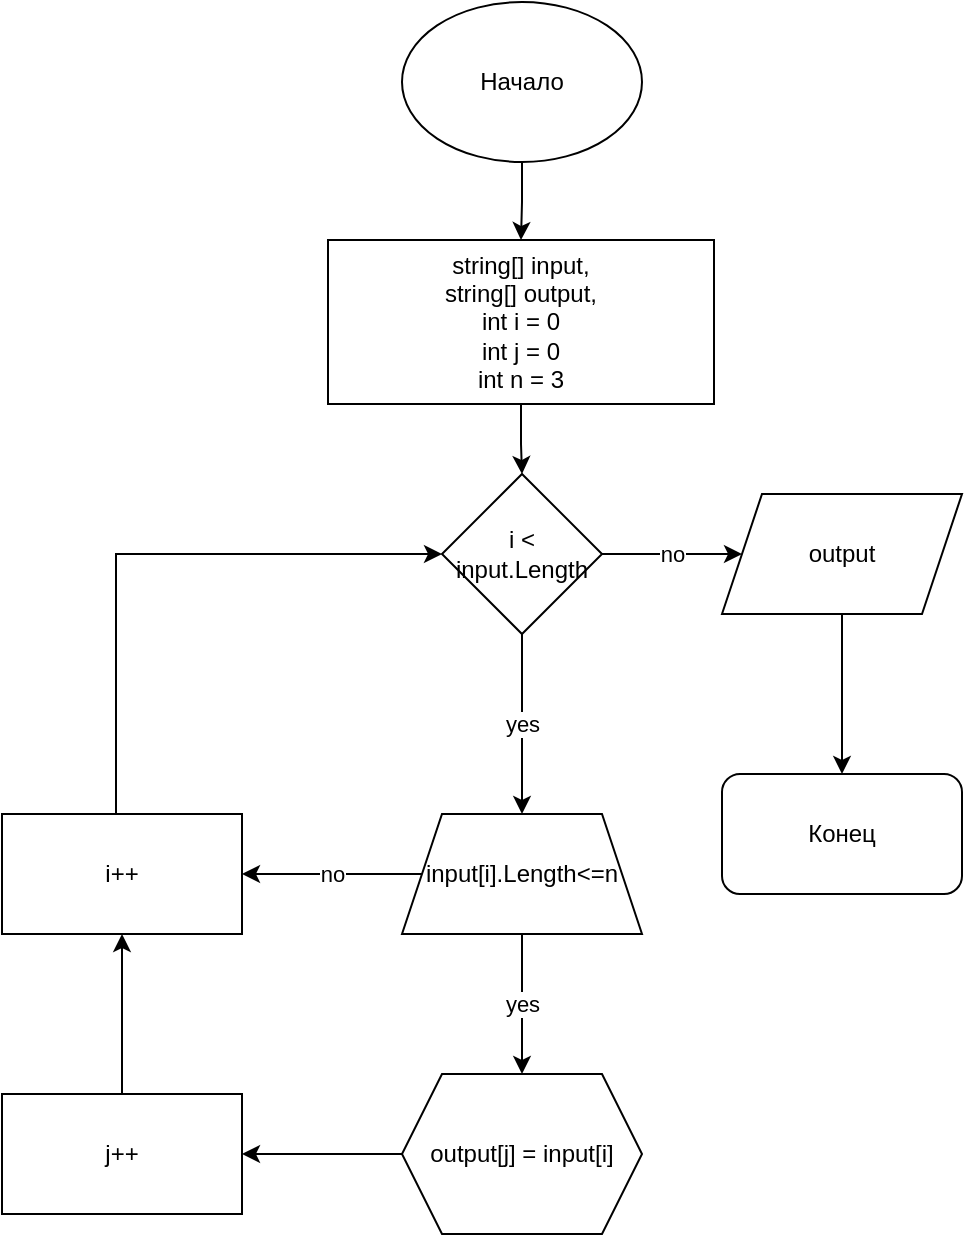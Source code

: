 <mxfile version="21.0.6" type="device"><diagram name="Страница 1" id="2nNPmuY_5xq2PLNUGkCu"><mxGraphModel dx="1562" dy="841" grid="0" gridSize="10" guides="1" tooltips="1" connect="1" arrows="1" fold="1" page="1" pageScale="1" pageWidth="1169" pageHeight="1654" math="0" shadow="0"><root><mxCell id="0"/><mxCell id="1" parent="0"/><mxCell id="-bBd1HujzQa6bcu0QW-T-3" value="" style="edgeStyle=orthogonalEdgeStyle;rounded=0;orthogonalLoop=1;jettySize=auto;html=1;" edge="1" parent="1" source="-bBd1HujzQa6bcu0QW-T-1" target="-bBd1HujzQa6bcu0QW-T-2"><mxGeometry relative="1" as="geometry"/></mxCell><mxCell id="-bBd1HujzQa6bcu0QW-T-1" value="Начало" style="ellipse;whiteSpace=wrap;html=1;" vertex="1" parent="1"><mxGeometry x="525" y="4" width="120" height="80" as="geometry"/></mxCell><mxCell id="-bBd1HujzQa6bcu0QW-T-5" value="" style="edgeStyle=orthogonalEdgeStyle;rounded=0;orthogonalLoop=1;jettySize=auto;html=1;" edge="1" parent="1" source="-bBd1HujzQa6bcu0QW-T-2" target="-bBd1HujzQa6bcu0QW-T-4"><mxGeometry relative="1" as="geometry"/></mxCell><mxCell id="-bBd1HujzQa6bcu0QW-T-2" value="string[] input,&lt;br&gt;string[] output,&lt;br&gt;int i = 0&lt;br&gt;int j = 0&lt;br&gt;int n = 3" style="whiteSpace=wrap;html=1;" vertex="1" parent="1"><mxGeometry x="488" y="123" width="193" height="82" as="geometry"/></mxCell><mxCell id="-bBd1HujzQa6bcu0QW-T-7" value="no" style="edgeStyle=orthogonalEdgeStyle;rounded=0;orthogonalLoop=1;jettySize=auto;html=1;" edge="1" parent="1" source="-bBd1HujzQa6bcu0QW-T-4" target="-bBd1HujzQa6bcu0QW-T-6"><mxGeometry relative="1" as="geometry"/></mxCell><mxCell id="-bBd1HujzQa6bcu0QW-T-11" value="yes" style="edgeStyle=orthogonalEdgeStyle;rounded=0;orthogonalLoop=1;jettySize=auto;html=1;" edge="1" parent="1" source="-bBd1HujzQa6bcu0QW-T-4" target="-bBd1HujzQa6bcu0QW-T-10"><mxGeometry relative="1" as="geometry"/></mxCell><mxCell id="-bBd1HujzQa6bcu0QW-T-4" value="i &amp;lt; input.Length" style="rhombus;whiteSpace=wrap;html=1;" vertex="1" parent="1"><mxGeometry x="545" y="240" width="80" height="80" as="geometry"/></mxCell><mxCell id="-bBd1HujzQa6bcu0QW-T-9" value="" style="edgeStyle=orthogonalEdgeStyle;rounded=0;orthogonalLoop=1;jettySize=auto;html=1;" edge="1" parent="1" source="-bBd1HujzQa6bcu0QW-T-6" target="-bBd1HujzQa6bcu0QW-T-8"><mxGeometry relative="1" as="geometry"/></mxCell><mxCell id="-bBd1HujzQa6bcu0QW-T-6" value="output" style="shape=parallelogram;perimeter=parallelogramPerimeter;whiteSpace=wrap;html=1;fixedSize=1;" vertex="1" parent="1"><mxGeometry x="685" y="250" width="120" height="60" as="geometry"/></mxCell><mxCell id="-bBd1HujzQa6bcu0QW-T-8" value="Конец" style="rounded=1;whiteSpace=wrap;html=1;" vertex="1" parent="1"><mxGeometry x="685" y="390" width="120" height="60" as="geometry"/></mxCell><mxCell id="-bBd1HujzQa6bcu0QW-T-13" value="yes" style="edgeStyle=orthogonalEdgeStyle;rounded=0;orthogonalLoop=1;jettySize=auto;html=1;" edge="1" parent="1" source="-bBd1HujzQa6bcu0QW-T-10" target="-bBd1HujzQa6bcu0QW-T-12"><mxGeometry relative="1" as="geometry"/></mxCell><mxCell id="-bBd1HujzQa6bcu0QW-T-19" value="no" style="edgeStyle=orthogonalEdgeStyle;rounded=0;orthogonalLoop=1;jettySize=auto;html=1;entryX=1;entryY=0.5;entryDx=0;entryDy=0;" edge="1" parent="1" source="-bBd1HujzQa6bcu0QW-T-10" target="-bBd1HujzQa6bcu0QW-T-16"><mxGeometry relative="1" as="geometry"/></mxCell><mxCell id="-bBd1HujzQa6bcu0QW-T-10" value="input[i].Length&amp;lt;=n" style="shape=trapezoid;perimeter=trapezoidPerimeter;whiteSpace=wrap;html=1;fixedSize=1;" vertex="1" parent="1"><mxGeometry x="525" y="410" width="120" height="60" as="geometry"/></mxCell><mxCell id="-bBd1HujzQa6bcu0QW-T-15" value="" style="edgeStyle=orthogonalEdgeStyle;rounded=0;orthogonalLoop=1;jettySize=auto;html=1;" edge="1" parent="1" source="-bBd1HujzQa6bcu0QW-T-12" target="-bBd1HujzQa6bcu0QW-T-14"><mxGeometry relative="1" as="geometry"/></mxCell><mxCell id="-bBd1HujzQa6bcu0QW-T-12" value="output[j] = input[i]" style="shape=hexagon;perimeter=hexagonPerimeter2;whiteSpace=wrap;html=1;fixedSize=1;" vertex="1" parent="1"><mxGeometry x="525" y="540" width="120" height="80" as="geometry"/></mxCell><mxCell id="-bBd1HujzQa6bcu0QW-T-17" value="" style="edgeStyle=orthogonalEdgeStyle;rounded=0;orthogonalLoop=1;jettySize=auto;html=1;" edge="1" parent="1" source="-bBd1HujzQa6bcu0QW-T-14" target="-bBd1HujzQa6bcu0QW-T-16"><mxGeometry relative="1" as="geometry"/></mxCell><mxCell id="-bBd1HujzQa6bcu0QW-T-14" value="j++" style="whiteSpace=wrap;html=1;" vertex="1" parent="1"><mxGeometry x="325" y="550" width="120" height="60" as="geometry"/></mxCell><mxCell id="-bBd1HujzQa6bcu0QW-T-18" style="edgeStyle=orthogonalEdgeStyle;rounded=0;orthogonalLoop=1;jettySize=auto;html=1;" edge="1" parent="1" source="-bBd1HujzQa6bcu0QW-T-16" target="-bBd1HujzQa6bcu0QW-T-4"><mxGeometry relative="1" as="geometry"><Array as="points"><mxPoint x="382" y="280"/></Array></mxGeometry></mxCell><mxCell id="-bBd1HujzQa6bcu0QW-T-16" value="i++" style="whiteSpace=wrap;html=1;" vertex="1" parent="1"><mxGeometry x="325" y="410" width="120" height="60" as="geometry"/></mxCell></root></mxGraphModel></diagram></mxfile>